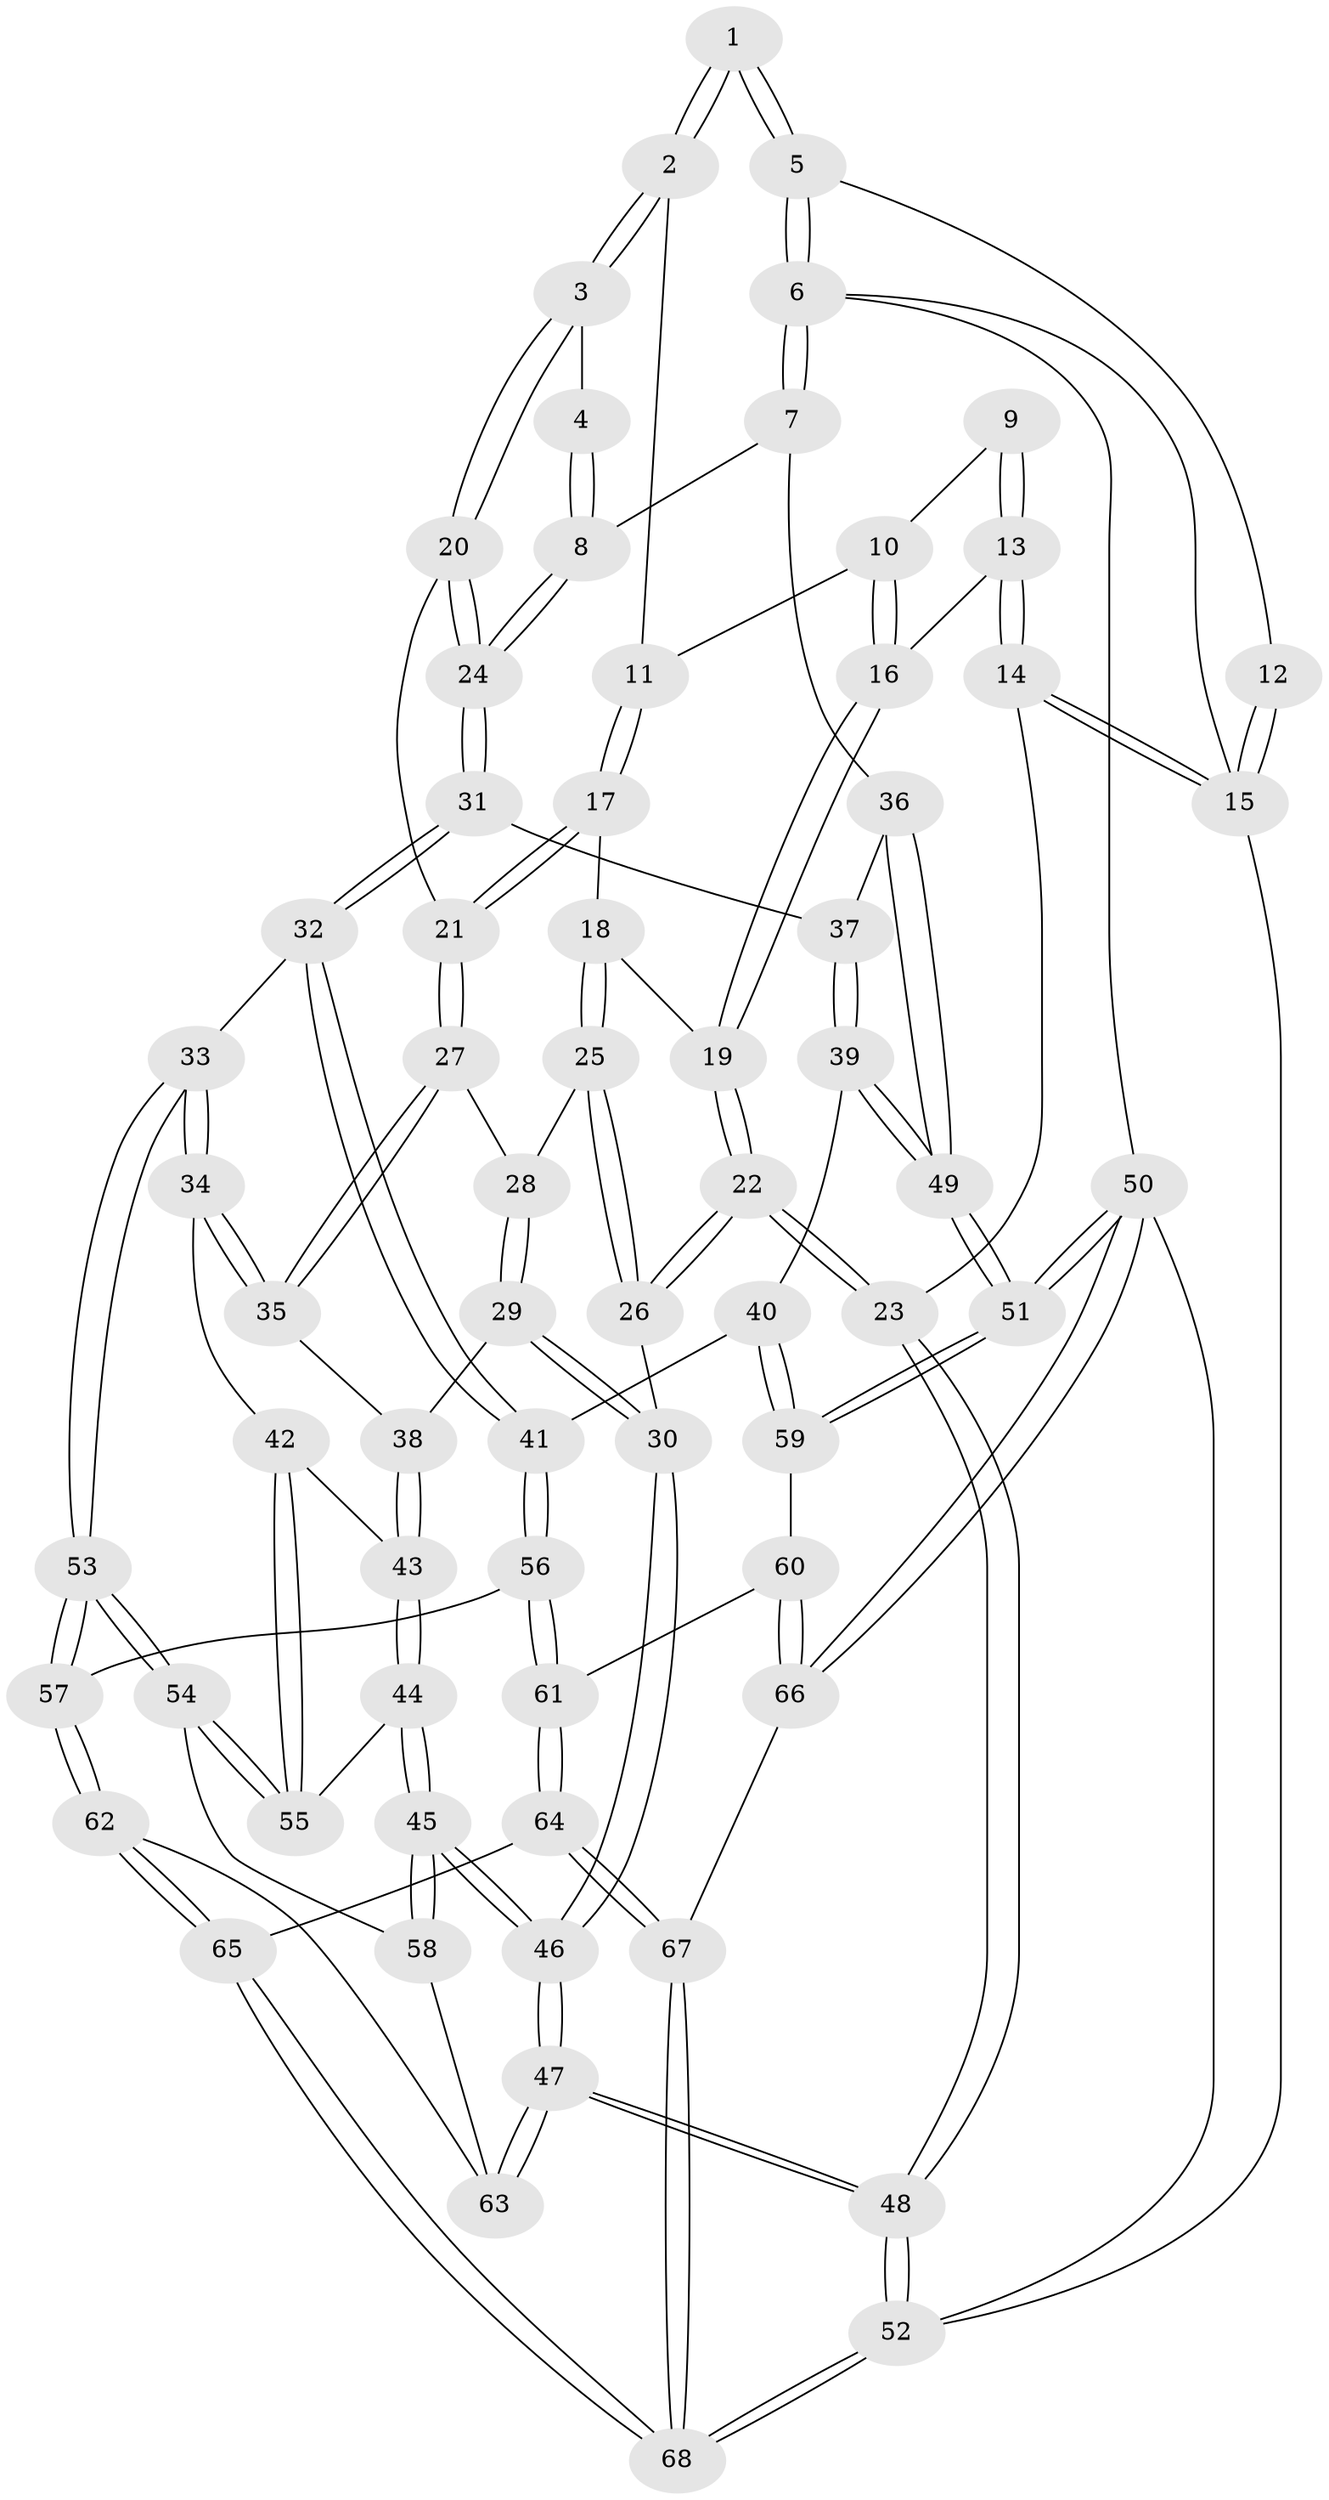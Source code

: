 // Generated by graph-tools (version 1.1) at 2025/17/03/09/25 04:17:20]
// undirected, 68 vertices, 167 edges
graph export_dot {
graph [start="1"]
  node [color=gray90,style=filled];
  1 [pos="+0.775908330963339+0.01137495854773259"];
  2 [pos="+0.48029016017350823+0.07842843851272703"];
  3 [pos="+0.5435107521244361+0.16352078492606156"];
  4 [pos="+0.7752671694705157+0.013111604715991376"];
  5 [pos="+1+0"];
  6 [pos="+1+0"];
  7 [pos="+1+0.2190461103789637"];
  8 [pos="+0.6980670846241883+0.32296039803104204"];
  9 [pos="+0.3517986844423455+0"];
  10 [pos="+0.3537036951141533+0"];
  11 [pos="+0.44401529717752153+0.048507289809468855"];
  12 [pos="+0.3499068048786423+0"];
  13 [pos="+0.0006573410844780522+0.10464128433585777"];
  14 [pos="+0+0.1075137848861005"];
  15 [pos="+0+0"];
  16 [pos="+0.21549343380115782+0.13922144889947682"];
  17 [pos="+0.370022872918718+0.2565048428078232"];
  18 [pos="+0.2926073558736547+0.2843550118589804"];
  19 [pos="+0.21355712162742357+0.17271199964753026"];
  20 [pos="+0.6228171803267406+0.3063169464596682"];
  21 [pos="+0.5131312476781519+0.34032169512386995"];
  22 [pos="+0+0.40633511021010255"];
  23 [pos="+0+0.4086280005430764"];
  24 [pos="+0.6865345515966147+0.33182058117035007"];
  25 [pos="+0.28207474592196824+0.3421325031339833"];
  26 [pos="+0.0006957944491994836+0.41673692273524565"];
  27 [pos="+0.39852220728215854+0.44329895097256145"];
  28 [pos="+0.31126662462901133+0.38591987713877224"];
  29 [pos="+0.19213168312434897+0.529970615467427"];
  30 [pos="+0.1885175083181274+0.5308934443216831"];
  31 [pos="+0.6905809007888356+0.3595913140503232"];
  32 [pos="+0.6498848739602588+0.5604895428830607"];
  33 [pos="+0.4971213318123771+0.5983634738850819"];
  34 [pos="+0.46063384927981255+0.5807461242332758"];
  35 [pos="+0.39861064360686377+0.4789385262122411"];
  36 [pos="+1+0.46845855221794375"];
  37 [pos="+0.8732377132829586+0.4901024599222191"];
  38 [pos="+0.289262309926825+0.5381004681932843"];
  39 [pos="+0.8259573262042873+0.6804139203333115"];
  40 [pos="+0.7297442635536167+0.6728477248902943"];
  41 [pos="+0.7279910793163916+0.6723683094765566"];
  42 [pos="+0.40240298955233406+0.6157959103348807"];
  43 [pos="+0.33023153666861155+0.6506033197867688"];
  44 [pos="+0.3033686418888057+0.687859225752487"];
  45 [pos="+0.21075366196251555+0.7645550717711386"];
  46 [pos="+0.2094136508638645+0.7651760533385098"];
  47 [pos="+0.18043719264894775+0.8017390989115171"];
  48 [pos="+0+1"];
  49 [pos="+1+0.8155118288333175"];
  50 [pos="+1+1"];
  51 [pos="+1+1"];
  52 [pos="+0+1"];
  53 [pos="+0.4841006602323073+0.7449046458138137"];
  54 [pos="+0.46538389007304587+0.7496030458882516"];
  55 [pos="+0.40104558456622247+0.7133198776865263"];
  56 [pos="+0.606347159464179+0.819796208098001"];
  57 [pos="+0.5441344549647434+0.8033082572985123"];
  58 [pos="+0.4167076243356747+0.7796701099899452"];
  59 [pos="+0.7740575313640176+0.9134542485191929"];
  60 [pos="+0.6329564016452073+0.8622978792369741"];
  61 [pos="+0.6146505793194514+0.8454191038044967"];
  62 [pos="+0.43537903657059884+0.911123021437067"];
  63 [pos="+0.40501033266013925+0.8639531732827882"];
  64 [pos="+0.5456313030006347+0.9634210667974294"];
  65 [pos="+0.4349991984712179+0.9145149553338379"];
  66 [pos="+0.7132219883066686+1"];
  67 [pos="+0.591346406837094+1"];
  68 [pos="+0.18555499855171423+1"];
  1 -- 2;
  1 -- 2;
  1 -- 5;
  1 -- 5;
  2 -- 3;
  2 -- 3;
  2 -- 11;
  3 -- 4;
  3 -- 20;
  3 -- 20;
  4 -- 8;
  4 -- 8;
  5 -- 6;
  5 -- 6;
  5 -- 12;
  6 -- 7;
  6 -- 7;
  6 -- 15;
  6 -- 50;
  7 -- 8;
  7 -- 36;
  8 -- 24;
  8 -- 24;
  9 -- 10;
  9 -- 13;
  9 -- 13;
  10 -- 11;
  10 -- 16;
  10 -- 16;
  11 -- 17;
  11 -- 17;
  12 -- 15;
  12 -- 15;
  13 -- 14;
  13 -- 14;
  13 -- 16;
  14 -- 15;
  14 -- 15;
  14 -- 23;
  15 -- 52;
  16 -- 19;
  16 -- 19;
  17 -- 18;
  17 -- 21;
  17 -- 21;
  18 -- 19;
  18 -- 25;
  18 -- 25;
  19 -- 22;
  19 -- 22;
  20 -- 21;
  20 -- 24;
  20 -- 24;
  21 -- 27;
  21 -- 27;
  22 -- 23;
  22 -- 23;
  22 -- 26;
  22 -- 26;
  23 -- 48;
  23 -- 48;
  24 -- 31;
  24 -- 31;
  25 -- 26;
  25 -- 26;
  25 -- 28;
  26 -- 30;
  27 -- 28;
  27 -- 35;
  27 -- 35;
  28 -- 29;
  28 -- 29;
  29 -- 30;
  29 -- 30;
  29 -- 38;
  30 -- 46;
  30 -- 46;
  31 -- 32;
  31 -- 32;
  31 -- 37;
  32 -- 33;
  32 -- 41;
  32 -- 41;
  33 -- 34;
  33 -- 34;
  33 -- 53;
  33 -- 53;
  34 -- 35;
  34 -- 35;
  34 -- 42;
  35 -- 38;
  36 -- 37;
  36 -- 49;
  36 -- 49;
  37 -- 39;
  37 -- 39;
  38 -- 43;
  38 -- 43;
  39 -- 40;
  39 -- 49;
  39 -- 49;
  40 -- 41;
  40 -- 59;
  40 -- 59;
  41 -- 56;
  41 -- 56;
  42 -- 43;
  42 -- 55;
  42 -- 55;
  43 -- 44;
  43 -- 44;
  44 -- 45;
  44 -- 45;
  44 -- 55;
  45 -- 46;
  45 -- 46;
  45 -- 58;
  45 -- 58;
  46 -- 47;
  46 -- 47;
  47 -- 48;
  47 -- 48;
  47 -- 63;
  47 -- 63;
  48 -- 52;
  48 -- 52;
  49 -- 51;
  49 -- 51;
  50 -- 51;
  50 -- 51;
  50 -- 66;
  50 -- 66;
  50 -- 52;
  51 -- 59;
  51 -- 59;
  52 -- 68;
  52 -- 68;
  53 -- 54;
  53 -- 54;
  53 -- 57;
  53 -- 57;
  54 -- 55;
  54 -- 55;
  54 -- 58;
  56 -- 57;
  56 -- 61;
  56 -- 61;
  57 -- 62;
  57 -- 62;
  58 -- 63;
  59 -- 60;
  60 -- 61;
  60 -- 66;
  60 -- 66;
  61 -- 64;
  61 -- 64;
  62 -- 63;
  62 -- 65;
  62 -- 65;
  64 -- 65;
  64 -- 67;
  64 -- 67;
  65 -- 68;
  65 -- 68;
  66 -- 67;
  67 -- 68;
  67 -- 68;
}
